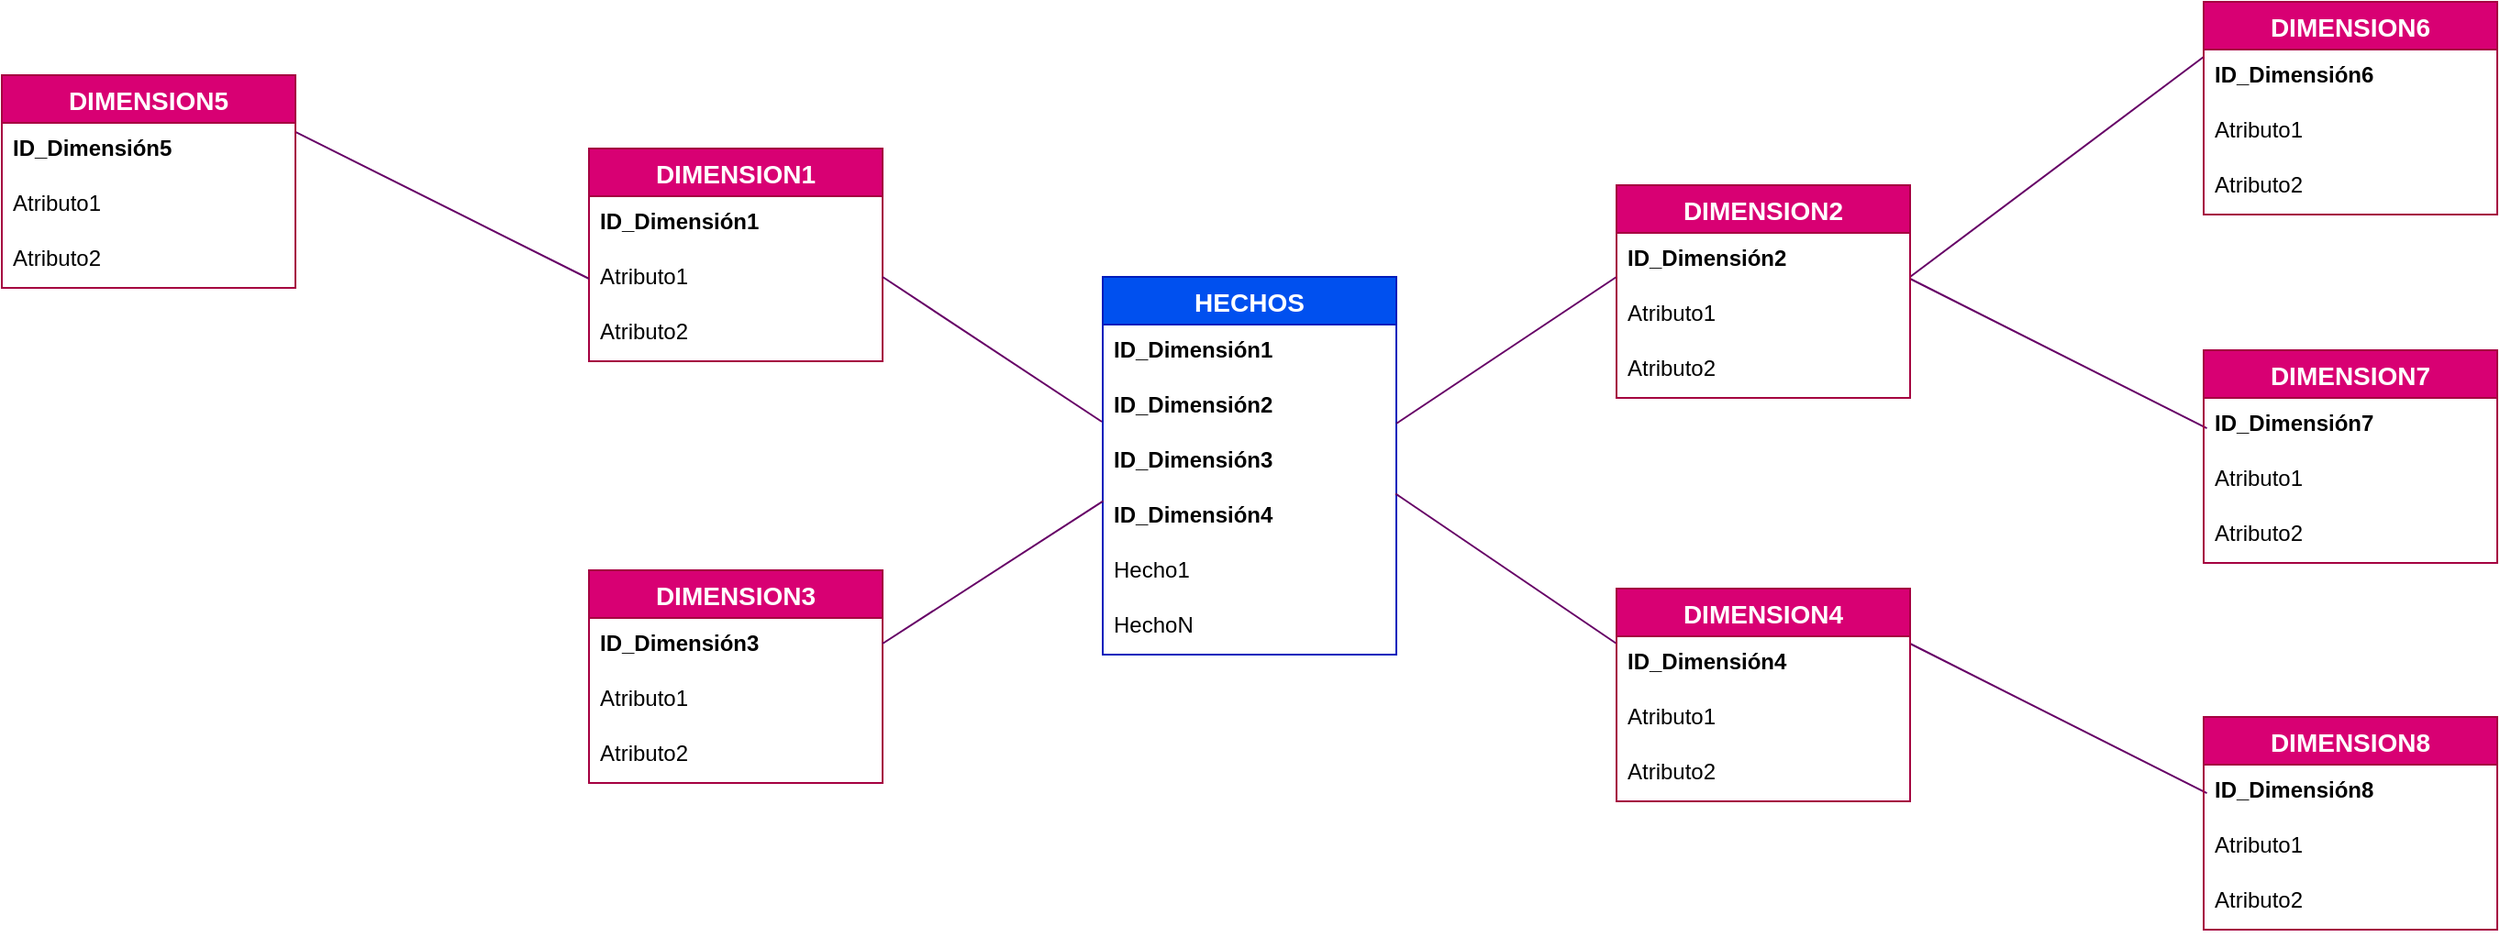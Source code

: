 <mxfile version="20.3.3" type="github">
  <diagram id="3mXhcXMTkiGdqm0vBG_W" name="Página-1">
    <mxGraphModel dx="2207" dy="481" grid="1" gridSize="10" guides="1" tooltips="1" connect="1" arrows="1" fold="1" page="1" pageScale="1" pageWidth="1169" pageHeight="827" math="0" shadow="0">
      <root>
        <mxCell id="0" />
        <mxCell id="1" parent="0" />
        <mxCell id="Lz5ykbtThU0VcmX8xn6U-53" value="HECHOS" style="swimlane;fontStyle=1;childLayout=stackLayout;horizontal=1;startSize=26;horizontalStack=0;resizeParent=1;resizeParentMax=0;resizeLast=0;collapsible=1;marginBottom=0;align=center;fontSize=14;fillColor=#0050ef;strokeColor=#001DBC;fontColor=#ffffff;" parent="1" vertex="1">
          <mxGeometry x="440" y="400" width="160" height="206" as="geometry" />
        </mxCell>
        <mxCell id="Lz5ykbtThU0VcmX8xn6U-54" value="ID_Dimensión1" style="text;strokeColor=none;fillColor=none;spacingLeft=4;spacingRight=4;overflow=hidden;rotatable=0;points=[[0,0.5],[1,0.5]];portConstraint=eastwest;fontSize=12;fontStyle=1" parent="Lz5ykbtThU0VcmX8xn6U-53" vertex="1">
          <mxGeometry y="26" width="160" height="30" as="geometry" />
        </mxCell>
        <mxCell id="Lz5ykbtThU0VcmX8xn6U-57" value="ID_Dimensión2" style="text;strokeColor=none;fillColor=none;spacingLeft=4;spacingRight=4;overflow=hidden;rotatable=0;points=[[0,0.5],[1,0.5]];portConstraint=eastwest;fontSize=12;fontStyle=1" parent="Lz5ykbtThU0VcmX8xn6U-53" vertex="1">
          <mxGeometry y="56" width="160" height="30" as="geometry" />
        </mxCell>
        <mxCell id="Lz5ykbtThU0VcmX8xn6U-58" value="ID_Dimensión3" style="text;strokeColor=none;fillColor=none;spacingLeft=4;spacingRight=4;overflow=hidden;rotatable=0;points=[[0,0.5],[1,0.5]];portConstraint=eastwest;fontSize=12;fontStyle=1" parent="Lz5ykbtThU0VcmX8xn6U-53" vertex="1">
          <mxGeometry y="86" width="160" height="30" as="geometry" />
        </mxCell>
        <mxCell id="Lz5ykbtThU0VcmX8xn6U-61" value="ID_Dimensión4" style="text;strokeColor=none;fillColor=none;spacingLeft=4;spacingRight=4;overflow=hidden;rotatable=0;points=[[0,0.5],[1,0.5]];portConstraint=eastwest;fontSize=12;fontStyle=1" parent="Lz5ykbtThU0VcmX8xn6U-53" vertex="1">
          <mxGeometry y="116" width="160" height="30" as="geometry" />
        </mxCell>
        <mxCell id="Lz5ykbtThU0VcmX8xn6U-59" value="Hecho1" style="text;strokeColor=none;fillColor=none;spacingLeft=4;spacingRight=4;overflow=hidden;rotatable=0;points=[[0,0.5],[1,0.5]];portConstraint=eastwest;fontSize=12;" parent="Lz5ykbtThU0VcmX8xn6U-53" vertex="1">
          <mxGeometry y="146" width="160" height="30" as="geometry" />
        </mxCell>
        <mxCell id="Lz5ykbtThU0VcmX8xn6U-60" value="HechoN" style="text;strokeColor=none;fillColor=none;spacingLeft=4;spacingRight=4;overflow=hidden;rotatable=0;points=[[0,0.5],[1,0.5]];portConstraint=eastwest;fontSize=12;" parent="Lz5ykbtThU0VcmX8xn6U-53" vertex="1">
          <mxGeometry y="176" width="160" height="30" as="geometry" />
        </mxCell>
        <mxCell id="Lz5ykbtThU0VcmX8xn6U-62" value="DIMENSION1" style="swimlane;fontStyle=1;childLayout=stackLayout;horizontal=1;startSize=26;horizontalStack=0;resizeParent=1;resizeParentMax=0;resizeLast=0;collapsible=1;marginBottom=0;align=center;fontSize=14;fillColor=#d80073;strokeColor=#A50040;fontColor=#ffffff;" parent="1" vertex="1">
          <mxGeometry x="160" y="330" width="160" height="116" as="geometry" />
        </mxCell>
        <mxCell id="Lz5ykbtThU0VcmX8xn6U-63" value="ID_Dimensión1" style="text;strokeColor=none;fillColor=none;spacingLeft=4;spacingRight=4;overflow=hidden;rotatable=0;points=[[0,0.5],[1,0.5]];portConstraint=eastwest;fontSize=12;fontStyle=1;labelBorderColor=none;fontColor=default;" parent="Lz5ykbtThU0VcmX8xn6U-62" vertex="1">
          <mxGeometry y="26" width="160" height="30" as="geometry" />
        </mxCell>
        <mxCell id="Lz5ykbtThU0VcmX8xn6U-67" value="Atributo1" style="text;strokeColor=none;fillColor=none;spacingLeft=4;spacingRight=4;overflow=hidden;rotatable=0;points=[[0,0.5],[1,0.5]];portConstraint=eastwest;fontSize=12;html=1;" parent="Lz5ykbtThU0VcmX8xn6U-62" vertex="1">
          <mxGeometry y="56" width="160" height="30" as="geometry" />
        </mxCell>
        <mxCell id="Lz5ykbtThU0VcmX8xn6U-68" value="Atributo2" style="text;strokeColor=none;fillColor=none;spacingLeft=4;spacingRight=4;overflow=hidden;rotatable=0;points=[[0,0.5],[1,0.5]];portConstraint=eastwest;fontSize=12;" parent="Lz5ykbtThU0VcmX8xn6U-62" vertex="1">
          <mxGeometry y="86" width="160" height="30" as="geometry" />
        </mxCell>
        <mxCell id="Lz5ykbtThU0VcmX8xn6U-77" value="DIMENSION3" style="swimlane;fontStyle=1;childLayout=stackLayout;horizontal=1;startSize=26;horizontalStack=0;resizeParent=1;resizeParentMax=0;resizeLast=0;collapsible=1;marginBottom=0;align=center;fontSize=14;fillColor=#d80073;strokeColor=#A50040;fontColor=#ffffff;" parent="1" vertex="1">
          <mxGeometry x="160" y="560" width="160" height="116" as="geometry" />
        </mxCell>
        <mxCell id="Lz5ykbtThU0VcmX8xn6U-78" value="ID_Dimensión3" style="text;strokeColor=none;fillColor=none;spacingLeft=4;spacingRight=4;overflow=hidden;rotatable=0;points=[[0,0.5],[1,0.5]];portConstraint=eastwest;fontSize=12;fontStyle=1" parent="Lz5ykbtThU0VcmX8xn6U-77" vertex="1">
          <mxGeometry y="26" width="160" height="30" as="geometry" />
        </mxCell>
        <mxCell id="Lz5ykbtThU0VcmX8xn6U-79" value="Atributo1" style="text;strokeColor=none;fillColor=none;spacingLeft=4;spacingRight=4;overflow=hidden;rotatable=0;points=[[0,0.5],[1,0.5]];portConstraint=eastwest;fontSize=12;" parent="Lz5ykbtThU0VcmX8xn6U-77" vertex="1">
          <mxGeometry y="56" width="160" height="30" as="geometry" />
        </mxCell>
        <mxCell id="Lz5ykbtThU0VcmX8xn6U-80" value="Atributo2" style="text;strokeColor=none;fillColor=none;spacingLeft=4;spacingRight=4;overflow=hidden;rotatable=0;points=[[0,0.5],[1,0.5]];portConstraint=eastwest;fontSize=12;" parent="Lz5ykbtThU0VcmX8xn6U-77" vertex="1">
          <mxGeometry y="86" width="160" height="30" as="geometry" />
        </mxCell>
        <mxCell id="Lz5ykbtThU0VcmX8xn6U-85" value="" style="endArrow=none;html=1;fontColor=#0000CC;strokeColor=#660066;rounded=0;" parent="1" edge="1">
          <mxGeometry relative="1" as="geometry">
            <mxPoint x="600" y="480" as="sourcePoint" />
            <mxPoint x="720" y="400" as="targetPoint" />
          </mxGeometry>
        </mxCell>
        <mxCell id="Lz5ykbtThU0VcmX8xn6U-87" value="" style="endArrow=none;html=1;fontColor=#0000CC;entryX=0.002;entryY=0.207;entryDx=0;entryDy=0;entryPerimeter=0;strokeColor=#660066;rounded=0;" parent="1" target="Lz5ykbtThU0VcmX8xn6U-61" edge="1">
          <mxGeometry relative="1" as="geometry">
            <mxPoint x="320" y="600" as="sourcePoint" />
            <mxPoint x="478.72" y="540" as="targetPoint" />
          </mxGeometry>
        </mxCell>
        <mxCell id="Lz5ykbtThU0VcmX8xn6U-88" value="" style="endArrow=none;html=1;fontColor=#0000CC;strokeColor=#660066;rounded=0;exitX=0.997;exitY=0.073;exitDx=0;exitDy=0;exitPerimeter=0;" parent="1" source="Lz5ykbtThU0VcmX8xn6U-61" edge="1">
          <mxGeometry relative="1" as="geometry">
            <mxPoint x="610" y="490" as="sourcePoint" />
            <mxPoint x="720" y="600" as="targetPoint" />
          </mxGeometry>
        </mxCell>
        <mxCell id="Lz5ykbtThU0VcmX8xn6U-89" value="" style="endArrow=none;html=1;fontColor=#0000CC;entryX=-0.003;entryY=0.767;entryDx=0;entryDy=0;entryPerimeter=0;strokeColor=#660066;rounded=0;" parent="1" target="Lz5ykbtThU0VcmX8xn6U-57" edge="1">
          <mxGeometry relative="1" as="geometry">
            <mxPoint x="320" y="400" as="sourcePoint" />
            <mxPoint x="450.32" y="532.21" as="targetPoint" />
          </mxGeometry>
        </mxCell>
        <mxCell id="T5h-EHfrxAwlZzFsEZH6-5" value="" style="endArrow=none;html=1;fontColor=#0000CC;entryX=0;entryY=0.5;entryDx=0;entryDy=0;strokeColor=#660066;rounded=0;" edge="1" parent="1" target="Lz5ykbtThU0VcmX8xn6U-67">
          <mxGeometry relative="1" as="geometry">
            <mxPoint y="320.99" as="sourcePoint" />
            <mxPoint x="119.52" y="400" as="targetPoint" />
          </mxGeometry>
        </mxCell>
        <mxCell id="T5h-EHfrxAwlZzFsEZH6-15" value="" style="endArrow=none;html=1;fontColor=#0000CC;strokeColor=#660066;rounded=0;entryX=0;entryY=0.133;entryDx=0;entryDy=0;entryPerimeter=0;" edge="1" parent="1">
          <mxGeometry relative="1" as="geometry">
            <mxPoint x="880" y="400" as="sourcePoint" />
            <mxPoint x="1040" y="279.99" as="targetPoint" />
          </mxGeometry>
        </mxCell>
        <mxCell id="T5h-EHfrxAwlZzFsEZH6-16" value="" style="endArrow=none;html=1;fontColor=#0000CC;strokeColor=#660066;rounded=0;entryX=0.011;entryY=0.887;entryDx=0;entryDy=0;entryPerimeter=0;exitX=1;exitY=0.5;exitDx=0;exitDy=0;" edge="1" parent="1">
          <mxGeometry relative="1" as="geometry">
            <mxPoint x="880" y="401" as="sourcePoint" />
            <mxPoint x="1041.76" y="482.61" as="targetPoint" />
          </mxGeometry>
        </mxCell>
        <mxCell id="T5h-EHfrxAwlZzFsEZH6-21" value="" style="endArrow=none;html=1;fontColor=#0000CC;strokeColor=#660066;rounded=0;entryX=0.011;entryY=0.887;entryDx=0;entryDy=0;entryPerimeter=0;exitX=1;exitY=0.5;exitDx=0;exitDy=0;" edge="1" parent="1">
          <mxGeometry relative="1" as="geometry">
            <mxPoint x="880" y="600" as="sourcePoint" />
            <mxPoint x="1041.76" y="681.61" as="targetPoint" />
          </mxGeometry>
        </mxCell>
        <mxCell id="T5h-EHfrxAwlZzFsEZH6-22" value="DIMENSION5" style="swimlane;fontStyle=1;childLayout=stackLayout;horizontal=1;startSize=26;horizontalStack=0;resizeParent=1;resizeParentMax=0;resizeLast=0;collapsible=1;marginBottom=0;align=center;fontSize=14;fillColor=#d80073;strokeColor=#A50040;fontColor=#ffffff;" vertex="1" parent="1">
          <mxGeometry x="-160" y="290" width="160" height="116" as="geometry" />
        </mxCell>
        <mxCell id="T5h-EHfrxAwlZzFsEZH6-23" value="ID_Dimensión5" style="text;strokeColor=none;fillColor=none;spacingLeft=4;spacingRight=4;overflow=hidden;rotatable=0;points=[[0,0.5],[1,0.5]];portConstraint=eastwest;fontSize=12;fontStyle=1;labelBorderColor=none;fontColor=default;" vertex="1" parent="T5h-EHfrxAwlZzFsEZH6-22">
          <mxGeometry y="26" width="160" height="30" as="geometry" />
        </mxCell>
        <mxCell id="T5h-EHfrxAwlZzFsEZH6-24" value="Atributo1" style="text;strokeColor=none;fillColor=none;spacingLeft=4;spacingRight=4;overflow=hidden;rotatable=0;points=[[0,0.5],[1,0.5]];portConstraint=eastwest;fontSize=12;html=1;" vertex="1" parent="T5h-EHfrxAwlZzFsEZH6-22">
          <mxGeometry y="56" width="160" height="30" as="geometry" />
        </mxCell>
        <mxCell id="T5h-EHfrxAwlZzFsEZH6-25" value="Atributo2" style="text;strokeColor=none;fillColor=none;spacingLeft=4;spacingRight=4;overflow=hidden;rotatable=0;points=[[0,0.5],[1,0.5]];portConstraint=eastwest;fontSize=12;" vertex="1" parent="T5h-EHfrxAwlZzFsEZH6-22">
          <mxGeometry y="86" width="160" height="30" as="geometry" />
        </mxCell>
        <mxCell id="T5h-EHfrxAwlZzFsEZH6-26" value="DIMENSION2" style="swimlane;fontStyle=1;childLayout=stackLayout;horizontal=1;startSize=26;horizontalStack=0;resizeParent=1;resizeParentMax=0;resizeLast=0;collapsible=1;marginBottom=0;align=center;fontSize=14;fillColor=#d80073;strokeColor=#A50040;fontColor=#ffffff;" vertex="1" parent="1">
          <mxGeometry x="720" y="350" width="160" height="116" as="geometry" />
        </mxCell>
        <mxCell id="T5h-EHfrxAwlZzFsEZH6-27" value="ID_Dimensión2" style="text;strokeColor=none;fillColor=none;spacingLeft=4;spacingRight=4;overflow=hidden;rotatable=0;points=[[0,0.5],[1,0.5]];portConstraint=eastwest;fontSize=12;fontStyle=1;labelBorderColor=none;fontColor=default;" vertex="1" parent="T5h-EHfrxAwlZzFsEZH6-26">
          <mxGeometry y="26" width="160" height="30" as="geometry" />
        </mxCell>
        <mxCell id="T5h-EHfrxAwlZzFsEZH6-28" value="Atributo1" style="text;strokeColor=none;fillColor=none;spacingLeft=4;spacingRight=4;overflow=hidden;rotatable=0;points=[[0,0.5],[1,0.5]];portConstraint=eastwest;fontSize=12;html=1;" vertex="1" parent="T5h-EHfrxAwlZzFsEZH6-26">
          <mxGeometry y="56" width="160" height="30" as="geometry" />
        </mxCell>
        <mxCell id="T5h-EHfrxAwlZzFsEZH6-29" value="Atributo2" style="text;strokeColor=none;fillColor=none;spacingLeft=4;spacingRight=4;overflow=hidden;rotatable=0;points=[[0,0.5],[1,0.5]];portConstraint=eastwest;fontSize=12;" vertex="1" parent="T5h-EHfrxAwlZzFsEZH6-26">
          <mxGeometry y="86" width="160" height="30" as="geometry" />
        </mxCell>
        <mxCell id="T5h-EHfrxAwlZzFsEZH6-30" value="DIMENSION4" style="swimlane;fontStyle=1;childLayout=stackLayout;horizontal=1;startSize=26;horizontalStack=0;resizeParent=1;resizeParentMax=0;resizeLast=0;collapsible=1;marginBottom=0;align=center;fontSize=14;fillColor=#d80073;strokeColor=#A50040;fontColor=#ffffff;" vertex="1" parent="1">
          <mxGeometry x="720" y="570" width="160" height="116" as="geometry" />
        </mxCell>
        <mxCell id="T5h-EHfrxAwlZzFsEZH6-31" value="ID_Dimensión4" style="text;strokeColor=none;fillColor=none;spacingLeft=4;spacingRight=4;overflow=hidden;rotatable=0;points=[[0,0.5],[1,0.5]];portConstraint=eastwest;fontSize=12;fontStyle=1;labelBorderColor=none;fontColor=default;" vertex="1" parent="T5h-EHfrxAwlZzFsEZH6-30">
          <mxGeometry y="26" width="160" height="30" as="geometry" />
        </mxCell>
        <mxCell id="T5h-EHfrxAwlZzFsEZH6-32" value="Atributo1" style="text;strokeColor=none;fillColor=none;spacingLeft=4;spacingRight=4;overflow=hidden;rotatable=0;points=[[0,0.5],[1,0.5]];portConstraint=eastwest;fontSize=12;html=1;" vertex="1" parent="T5h-EHfrxAwlZzFsEZH6-30">
          <mxGeometry y="56" width="160" height="30" as="geometry" />
        </mxCell>
        <mxCell id="T5h-EHfrxAwlZzFsEZH6-33" value="Atributo2" style="text;strokeColor=none;fillColor=none;spacingLeft=4;spacingRight=4;overflow=hidden;rotatable=0;points=[[0,0.5],[1,0.5]];portConstraint=eastwest;fontSize=12;" vertex="1" parent="T5h-EHfrxAwlZzFsEZH6-30">
          <mxGeometry y="86" width="160" height="30" as="geometry" />
        </mxCell>
        <mxCell id="T5h-EHfrxAwlZzFsEZH6-34" value="DIMENSION6" style="swimlane;fontStyle=1;childLayout=stackLayout;horizontal=1;startSize=26;horizontalStack=0;resizeParent=1;resizeParentMax=0;resizeLast=0;collapsible=1;marginBottom=0;align=center;fontSize=14;fillColor=#d80073;strokeColor=#A50040;fontColor=#ffffff;" vertex="1" parent="1">
          <mxGeometry x="1040" y="250" width="160" height="116" as="geometry" />
        </mxCell>
        <mxCell id="T5h-EHfrxAwlZzFsEZH6-35" value="ID_Dimensión6" style="text;strokeColor=none;fillColor=none;spacingLeft=4;spacingRight=4;overflow=hidden;rotatable=0;points=[[0,0.5],[1,0.5]];portConstraint=eastwest;fontSize=12;fontStyle=1;labelBorderColor=none;fontColor=default;" vertex="1" parent="T5h-EHfrxAwlZzFsEZH6-34">
          <mxGeometry y="26" width="160" height="30" as="geometry" />
        </mxCell>
        <mxCell id="T5h-EHfrxAwlZzFsEZH6-36" value="Atributo1" style="text;strokeColor=none;fillColor=none;spacingLeft=4;spacingRight=4;overflow=hidden;rotatable=0;points=[[0,0.5],[1,0.5]];portConstraint=eastwest;fontSize=12;html=1;" vertex="1" parent="T5h-EHfrxAwlZzFsEZH6-34">
          <mxGeometry y="56" width="160" height="30" as="geometry" />
        </mxCell>
        <mxCell id="T5h-EHfrxAwlZzFsEZH6-37" value="Atributo2" style="text;strokeColor=none;fillColor=none;spacingLeft=4;spacingRight=4;overflow=hidden;rotatable=0;points=[[0,0.5],[1,0.5]];portConstraint=eastwest;fontSize=12;" vertex="1" parent="T5h-EHfrxAwlZzFsEZH6-34">
          <mxGeometry y="86" width="160" height="30" as="geometry" />
        </mxCell>
        <mxCell id="T5h-EHfrxAwlZzFsEZH6-38" value="DIMENSION7" style="swimlane;fontStyle=1;childLayout=stackLayout;horizontal=1;startSize=26;horizontalStack=0;resizeParent=1;resizeParentMax=0;resizeLast=0;collapsible=1;marginBottom=0;align=center;fontSize=14;fillColor=#d80073;strokeColor=#A50040;fontColor=#ffffff;" vertex="1" parent="1">
          <mxGeometry x="1040" y="440" width="160" height="116" as="geometry" />
        </mxCell>
        <mxCell id="T5h-EHfrxAwlZzFsEZH6-39" value="ID_Dimensión7" style="text;strokeColor=none;fillColor=none;spacingLeft=4;spacingRight=4;overflow=hidden;rotatable=0;points=[[0,0.5],[1,0.5]];portConstraint=eastwest;fontSize=12;fontStyle=1;labelBorderColor=none;fontColor=default;" vertex="1" parent="T5h-EHfrxAwlZzFsEZH6-38">
          <mxGeometry y="26" width="160" height="30" as="geometry" />
        </mxCell>
        <mxCell id="T5h-EHfrxAwlZzFsEZH6-40" value="Atributo1" style="text;strokeColor=none;fillColor=none;spacingLeft=4;spacingRight=4;overflow=hidden;rotatable=0;points=[[0,0.5],[1,0.5]];portConstraint=eastwest;fontSize=12;html=1;" vertex="1" parent="T5h-EHfrxAwlZzFsEZH6-38">
          <mxGeometry y="56" width="160" height="30" as="geometry" />
        </mxCell>
        <mxCell id="T5h-EHfrxAwlZzFsEZH6-41" value="Atributo2" style="text;strokeColor=none;fillColor=none;spacingLeft=4;spacingRight=4;overflow=hidden;rotatable=0;points=[[0,0.5],[1,0.5]];portConstraint=eastwest;fontSize=12;" vertex="1" parent="T5h-EHfrxAwlZzFsEZH6-38">
          <mxGeometry y="86" width="160" height="30" as="geometry" />
        </mxCell>
        <mxCell id="T5h-EHfrxAwlZzFsEZH6-42" value="DIMENSION8" style="swimlane;fontStyle=1;childLayout=stackLayout;horizontal=1;startSize=26;horizontalStack=0;resizeParent=1;resizeParentMax=0;resizeLast=0;collapsible=1;marginBottom=0;align=center;fontSize=14;fillColor=#d80073;strokeColor=#A50040;fontColor=#ffffff;" vertex="1" parent="1">
          <mxGeometry x="1040" y="640" width="160" height="116" as="geometry" />
        </mxCell>
        <mxCell id="T5h-EHfrxAwlZzFsEZH6-43" value="ID_Dimensión8" style="text;strokeColor=none;fillColor=none;spacingLeft=4;spacingRight=4;overflow=hidden;rotatable=0;points=[[0,0.5],[1,0.5]];portConstraint=eastwest;fontSize=12;fontStyle=1;labelBorderColor=none;fontColor=default;" vertex="1" parent="T5h-EHfrxAwlZzFsEZH6-42">
          <mxGeometry y="26" width="160" height="30" as="geometry" />
        </mxCell>
        <mxCell id="T5h-EHfrxAwlZzFsEZH6-44" value="Atributo1" style="text;strokeColor=none;fillColor=none;spacingLeft=4;spacingRight=4;overflow=hidden;rotatable=0;points=[[0,0.5],[1,0.5]];portConstraint=eastwest;fontSize=12;html=1;" vertex="1" parent="T5h-EHfrxAwlZzFsEZH6-42">
          <mxGeometry y="56" width="160" height="30" as="geometry" />
        </mxCell>
        <mxCell id="T5h-EHfrxAwlZzFsEZH6-45" value="Atributo2" style="text;strokeColor=none;fillColor=none;spacingLeft=4;spacingRight=4;overflow=hidden;rotatable=0;points=[[0,0.5],[1,0.5]];portConstraint=eastwest;fontSize=12;" vertex="1" parent="T5h-EHfrxAwlZzFsEZH6-42">
          <mxGeometry y="86" width="160" height="30" as="geometry" />
        </mxCell>
      </root>
    </mxGraphModel>
  </diagram>
</mxfile>
